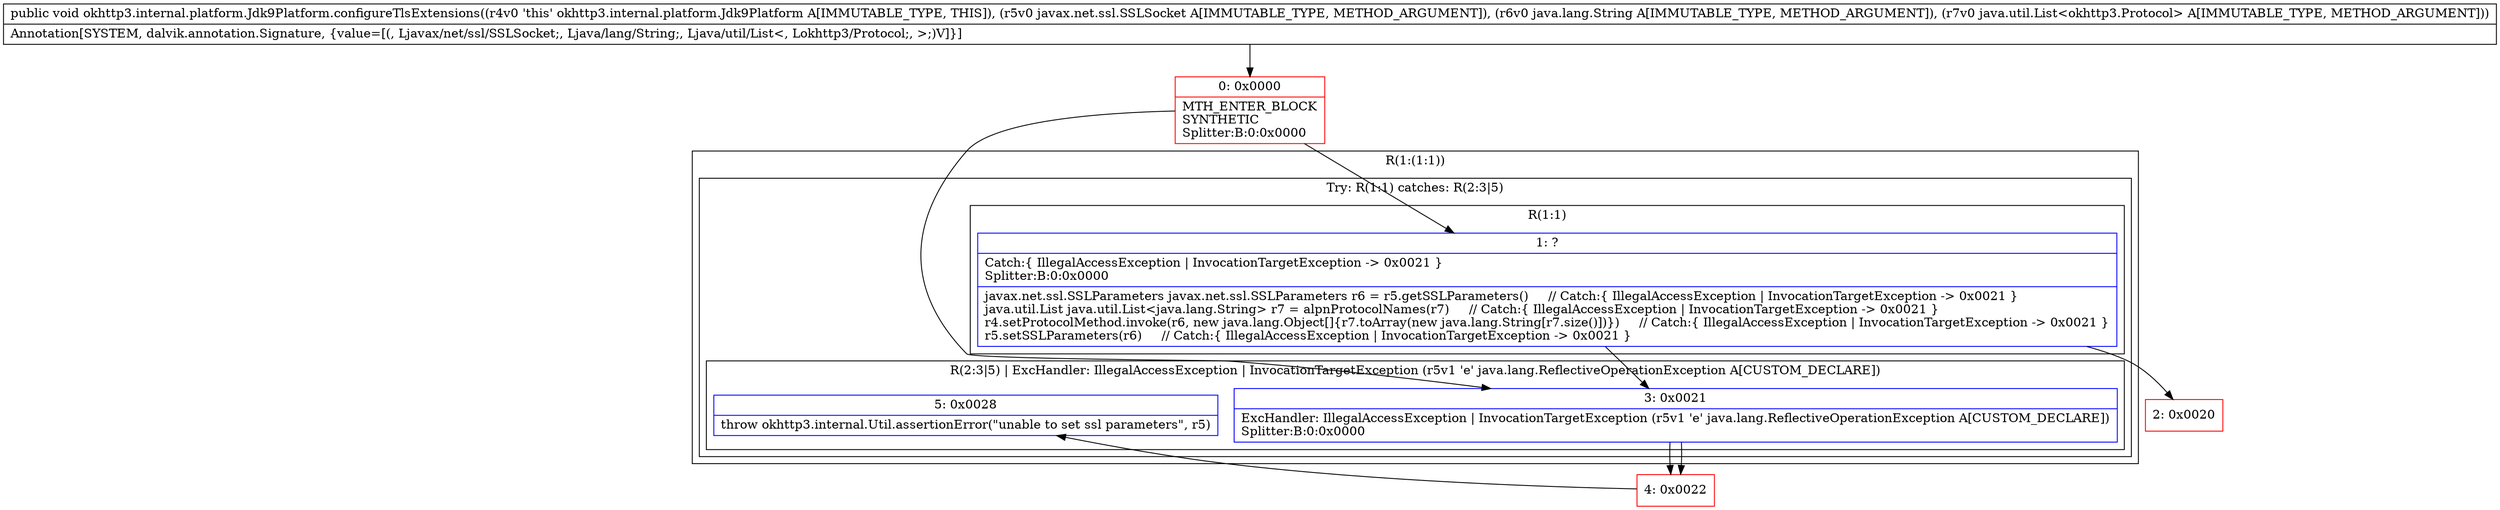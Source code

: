 digraph "CFG forokhttp3.internal.platform.Jdk9Platform.configureTlsExtensions(Ljavax\/net\/ssl\/SSLSocket;Ljava\/lang\/String;Ljava\/util\/List;)V" {
subgraph cluster_Region_96096993 {
label = "R(1:(1:1))";
node [shape=record,color=blue];
subgraph cluster_TryCatchRegion_351771256 {
label = "Try: R(1:1) catches: R(2:3|5)";
node [shape=record,color=blue];
subgraph cluster_Region_1975004434 {
label = "R(1:1)";
node [shape=record,color=blue];
Node_1 [shape=record,label="{1\:\ ?|Catch:\{ IllegalAccessException \| InvocationTargetException \-\> 0x0021 \}\lSplitter:B:0:0x0000\l|javax.net.ssl.SSLParameters javax.net.ssl.SSLParameters r6 = r5.getSSLParameters()     \/\/ Catch:\{ IllegalAccessException \| InvocationTargetException \-\> 0x0021 \}\ljava.util.List java.util.List\<java.lang.String\> r7 = alpnProtocolNames(r7)     \/\/ Catch:\{ IllegalAccessException \| InvocationTargetException \-\> 0x0021 \}\lr4.setProtocolMethod.invoke(r6, new java.lang.Object[]\{r7.toArray(new java.lang.String[r7.size()])\})     \/\/ Catch:\{ IllegalAccessException \| InvocationTargetException \-\> 0x0021 \}\lr5.setSSLParameters(r6)     \/\/ Catch:\{ IllegalAccessException \| InvocationTargetException \-\> 0x0021 \}\l}"];
}
subgraph cluster_Region_717037167 {
label = "R(2:3|5) | ExcHandler: IllegalAccessException \| InvocationTargetException (r5v1 'e' java.lang.ReflectiveOperationException A[CUSTOM_DECLARE])\l";
node [shape=record,color=blue];
Node_3 [shape=record,label="{3\:\ 0x0021|ExcHandler: IllegalAccessException \| InvocationTargetException (r5v1 'e' java.lang.ReflectiveOperationException A[CUSTOM_DECLARE])\lSplitter:B:0:0x0000\l}"];
Node_5 [shape=record,label="{5\:\ 0x0028|throw okhttp3.internal.Util.assertionError(\"unable to set ssl parameters\", r5)\l}"];
}
}
}
subgraph cluster_Region_717037167 {
label = "R(2:3|5) | ExcHandler: IllegalAccessException \| InvocationTargetException (r5v1 'e' java.lang.ReflectiveOperationException A[CUSTOM_DECLARE])\l";
node [shape=record,color=blue];
Node_3 [shape=record,label="{3\:\ 0x0021|ExcHandler: IllegalAccessException \| InvocationTargetException (r5v1 'e' java.lang.ReflectiveOperationException A[CUSTOM_DECLARE])\lSplitter:B:0:0x0000\l}"];
Node_5 [shape=record,label="{5\:\ 0x0028|throw okhttp3.internal.Util.assertionError(\"unable to set ssl parameters\", r5)\l}"];
}
Node_0 [shape=record,color=red,label="{0\:\ 0x0000|MTH_ENTER_BLOCK\lSYNTHETIC\lSplitter:B:0:0x0000\l}"];
Node_2 [shape=record,color=red,label="{2\:\ 0x0020}"];
Node_4 [shape=record,color=red,label="{4\:\ 0x0022}"];
MethodNode[shape=record,label="{public void okhttp3.internal.platform.Jdk9Platform.configureTlsExtensions((r4v0 'this' okhttp3.internal.platform.Jdk9Platform A[IMMUTABLE_TYPE, THIS]), (r5v0 javax.net.ssl.SSLSocket A[IMMUTABLE_TYPE, METHOD_ARGUMENT]), (r6v0 java.lang.String A[IMMUTABLE_TYPE, METHOD_ARGUMENT]), (r7v0 java.util.List\<okhttp3.Protocol\> A[IMMUTABLE_TYPE, METHOD_ARGUMENT]))  | Annotation[SYSTEM, dalvik.annotation.Signature, \{value=[(, Ljavax\/net\/ssl\/SSLSocket;, Ljava\/lang\/String;, Ljava\/util\/List\<, Lokhttp3\/Protocol;, \>;)V]\}]\l}"];
MethodNode -> Node_0;
Node_1 -> Node_2;
Node_1 -> Node_3;
Node_3 -> Node_4;
Node_3 -> Node_4;
Node_0 -> Node_1;
Node_0 -> Node_3;
Node_4 -> Node_5;
}

